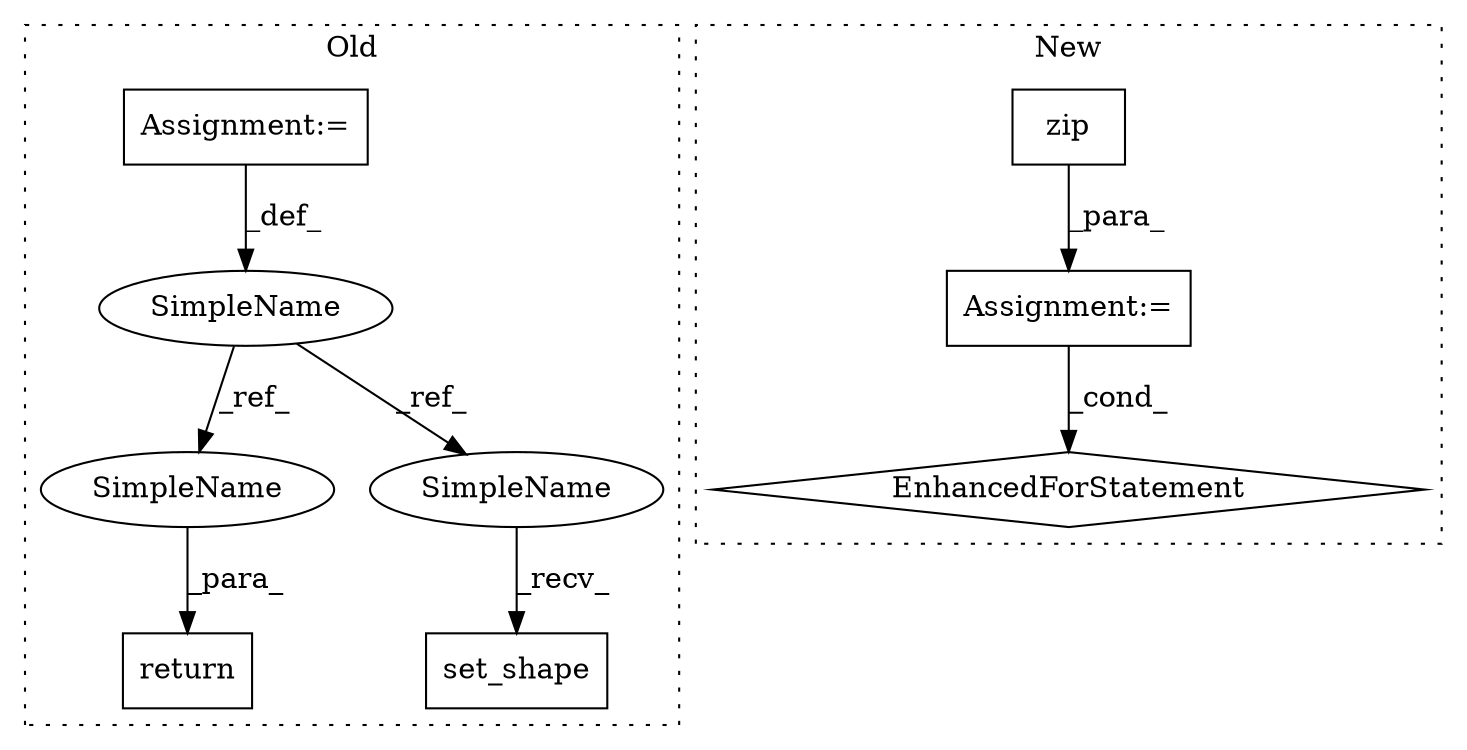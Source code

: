 digraph G {
subgraph cluster0 {
1 [label="set_shape" a="32" s="2235,2257" l="10,1" shape="box"];
5 [label="SimpleName" a="42" s="2184" l="7" shape="ellipse"];
6 [label="return" a="41" s="2264" l="7" shape="box"];
7 [label="Assignment:=" a="7" s="2191" l="1" shape="box"];
8 [label="SimpleName" a="42" s="2271" l="7" shape="ellipse"];
9 [label="SimpleName" a="42" s="2227" l="7" shape="ellipse"];
label = "Old";
style="dotted";
}
subgraph cluster1 {
2 [label="zip" a="32" s="1883,1920" l="4,1" shape="box"];
3 [label="Assignment:=" a="7" s="1790,1921" l="72,2" shape="box"];
4 [label="EnhancedForStatement" a="70" s="1790,1921" l="72,2" shape="diamond"];
label = "New";
style="dotted";
}
2 -> 3 [label="_para_"];
3 -> 4 [label="_cond_"];
5 -> 9 [label="_ref_"];
5 -> 8 [label="_ref_"];
7 -> 5 [label="_def_"];
8 -> 6 [label="_para_"];
9 -> 1 [label="_recv_"];
}